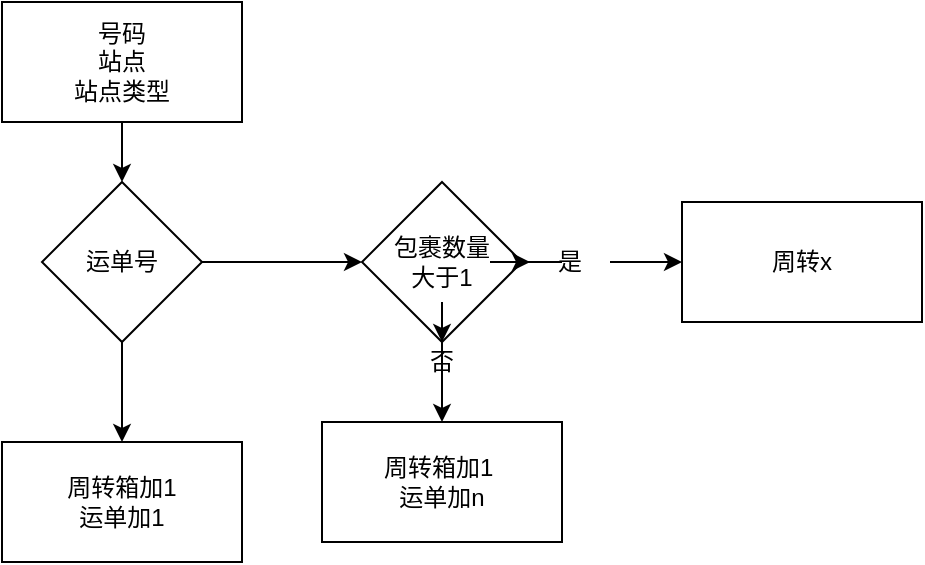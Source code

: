 <mxfile version="12.9.10" type="onedrive"><diagram id="HIJUWU9r-dTlfoeIBBQB" name="第 1 页"><mxGraphModel dx="1422" dy="762" grid="1" gridSize="10" guides="1" tooltips="1" connect="1" arrows="1" fold="1" page="1" pageScale="1" pageWidth="827" pageHeight="1169" math="0" shadow="0"><root><mxCell id="0"/><mxCell id="1" parent="0"/><mxCell id="ndJTbV5qAa8bgnov0B2a-5" style="edgeStyle=orthogonalEdgeStyle;rounded=0;orthogonalLoop=1;jettySize=auto;html=1;exitX=0.5;exitY=1;exitDx=0;exitDy=0;" edge="1" parent="1" source="ndJTbV5qAa8bgnov0B2a-1" target="ndJTbV5qAa8bgnov0B2a-3"><mxGeometry relative="1" as="geometry"/></mxCell><mxCell id="ndJTbV5qAa8bgnov0B2a-1" value="号码&lt;br&gt;站点&lt;br&gt;站点类型" style="rounded=0;whiteSpace=wrap;html=1;" vertex="1" parent="1"><mxGeometry x="130" y="230" width="120" height="60" as="geometry"/></mxCell><mxCell id="ndJTbV5qAa8bgnov0B2a-7" style="edgeStyle=orthogonalEdgeStyle;rounded=0;orthogonalLoop=1;jettySize=auto;html=1;exitX=0.5;exitY=1;exitDx=0;exitDy=0;" edge="1" parent="1" source="ndJTbV5qAa8bgnov0B2a-3"><mxGeometry relative="1" as="geometry"><mxPoint x="190" y="450" as="targetPoint"/></mxGeometry></mxCell><mxCell id="ndJTbV5qAa8bgnov0B2a-9" style="edgeStyle=orthogonalEdgeStyle;rounded=0;orthogonalLoop=1;jettySize=auto;html=1;exitX=1;exitY=0.5;exitDx=0;exitDy=0;entryX=0;entryY=0.5;entryDx=0;entryDy=0;" edge="1" parent="1" source="ndJTbV5qAa8bgnov0B2a-3" target="ndJTbV5qAa8bgnov0B2a-6"><mxGeometry relative="1" as="geometry"/></mxCell><mxCell id="ndJTbV5qAa8bgnov0B2a-3" value="运单号" style="rhombus;whiteSpace=wrap;html=1;" vertex="1" parent="1"><mxGeometry x="150" y="320" width="80" height="80" as="geometry"/></mxCell><mxCell id="ndJTbV5qAa8bgnov0B2a-10" style="edgeStyle=orthogonalEdgeStyle;rounded=0;orthogonalLoop=1;jettySize=auto;html=1;exitX=1;exitY=0.5;exitDx=0;exitDy=0;" edge="1" parent="1" source="ndJTbV5qAa8bgnov0B2a-13"><mxGeometry relative="1" as="geometry"><mxPoint x="470" y="360" as="targetPoint"/></mxGeometry></mxCell><mxCell id="ndJTbV5qAa8bgnov0B2a-11" style="edgeStyle=orthogonalEdgeStyle;rounded=0;orthogonalLoop=1;jettySize=auto;html=1;exitX=0.5;exitY=1;exitDx=0;exitDy=0;" edge="1" parent="1" source="ndJTbV5qAa8bgnov0B2a-12"><mxGeometry relative="1" as="geometry"><mxPoint x="350" y="440" as="targetPoint"/></mxGeometry></mxCell><mxCell id="ndJTbV5qAa8bgnov0B2a-6" value="包裹数量&lt;br&gt;大于1" style="rhombus;whiteSpace=wrap;html=1;" vertex="1" parent="1"><mxGeometry x="310" y="320" width="80" height="80" as="geometry"/></mxCell><mxCell id="ndJTbV5qAa8bgnov0B2a-8" value="周转箱加1&lt;br&gt;运单加1" style="rounded=0;whiteSpace=wrap;html=1;" vertex="1" parent="1"><mxGeometry x="130" y="450" width="120" height="60" as="geometry"/></mxCell><mxCell id="ndJTbV5qAa8bgnov0B2a-13" value="是" style="text;html=1;strokeColor=none;fillColor=none;align=center;verticalAlign=middle;whiteSpace=wrap;rounded=0;" vertex="1" parent="1"><mxGeometry x="394" y="350" width="40" height="20" as="geometry"/></mxCell><mxCell id="ndJTbV5qAa8bgnov0B2a-14" style="edgeStyle=orthogonalEdgeStyle;rounded=0;orthogonalLoop=1;jettySize=auto;html=1;exitX=1;exitY=0.5;exitDx=0;exitDy=0;" edge="1" parent="1" source="ndJTbV5qAa8bgnov0B2a-6" target="ndJTbV5qAa8bgnov0B2a-13"><mxGeometry relative="1" as="geometry"><mxPoint x="470" y="360" as="targetPoint"/><mxPoint x="390" y="360" as="sourcePoint"/></mxGeometry></mxCell><mxCell id="ndJTbV5qAa8bgnov0B2a-12" value="否" style="text;html=1;strokeColor=none;fillColor=none;align=center;verticalAlign=middle;whiteSpace=wrap;rounded=0;" vertex="1" parent="1"><mxGeometry x="330" y="400" width="40" height="20" as="geometry"/></mxCell><mxCell id="ndJTbV5qAa8bgnov0B2a-15" style="edgeStyle=orthogonalEdgeStyle;rounded=0;orthogonalLoop=1;jettySize=auto;html=1;exitX=0.5;exitY=1;exitDx=0;exitDy=0;" edge="1" parent="1" source="ndJTbV5qAa8bgnov0B2a-6" target="ndJTbV5qAa8bgnov0B2a-12"><mxGeometry relative="1" as="geometry"><mxPoint x="350" y="440" as="targetPoint"/><mxPoint x="350" y="400" as="sourcePoint"/></mxGeometry></mxCell><mxCell id="ndJTbV5qAa8bgnov0B2a-16" value="周转箱加1&amp;nbsp;&lt;br&gt;运单加n" style="rounded=0;whiteSpace=wrap;html=1;" vertex="1" parent="1"><mxGeometry x="290" y="440" width="120" height="60" as="geometry"/></mxCell><mxCell id="ndJTbV5qAa8bgnov0B2a-17" value="周转x" style="rounded=0;whiteSpace=wrap;html=1;" vertex="1" parent="1"><mxGeometry x="470" y="330" width="120" height="60" as="geometry"/></mxCell></root></mxGraphModel></diagram></mxfile>